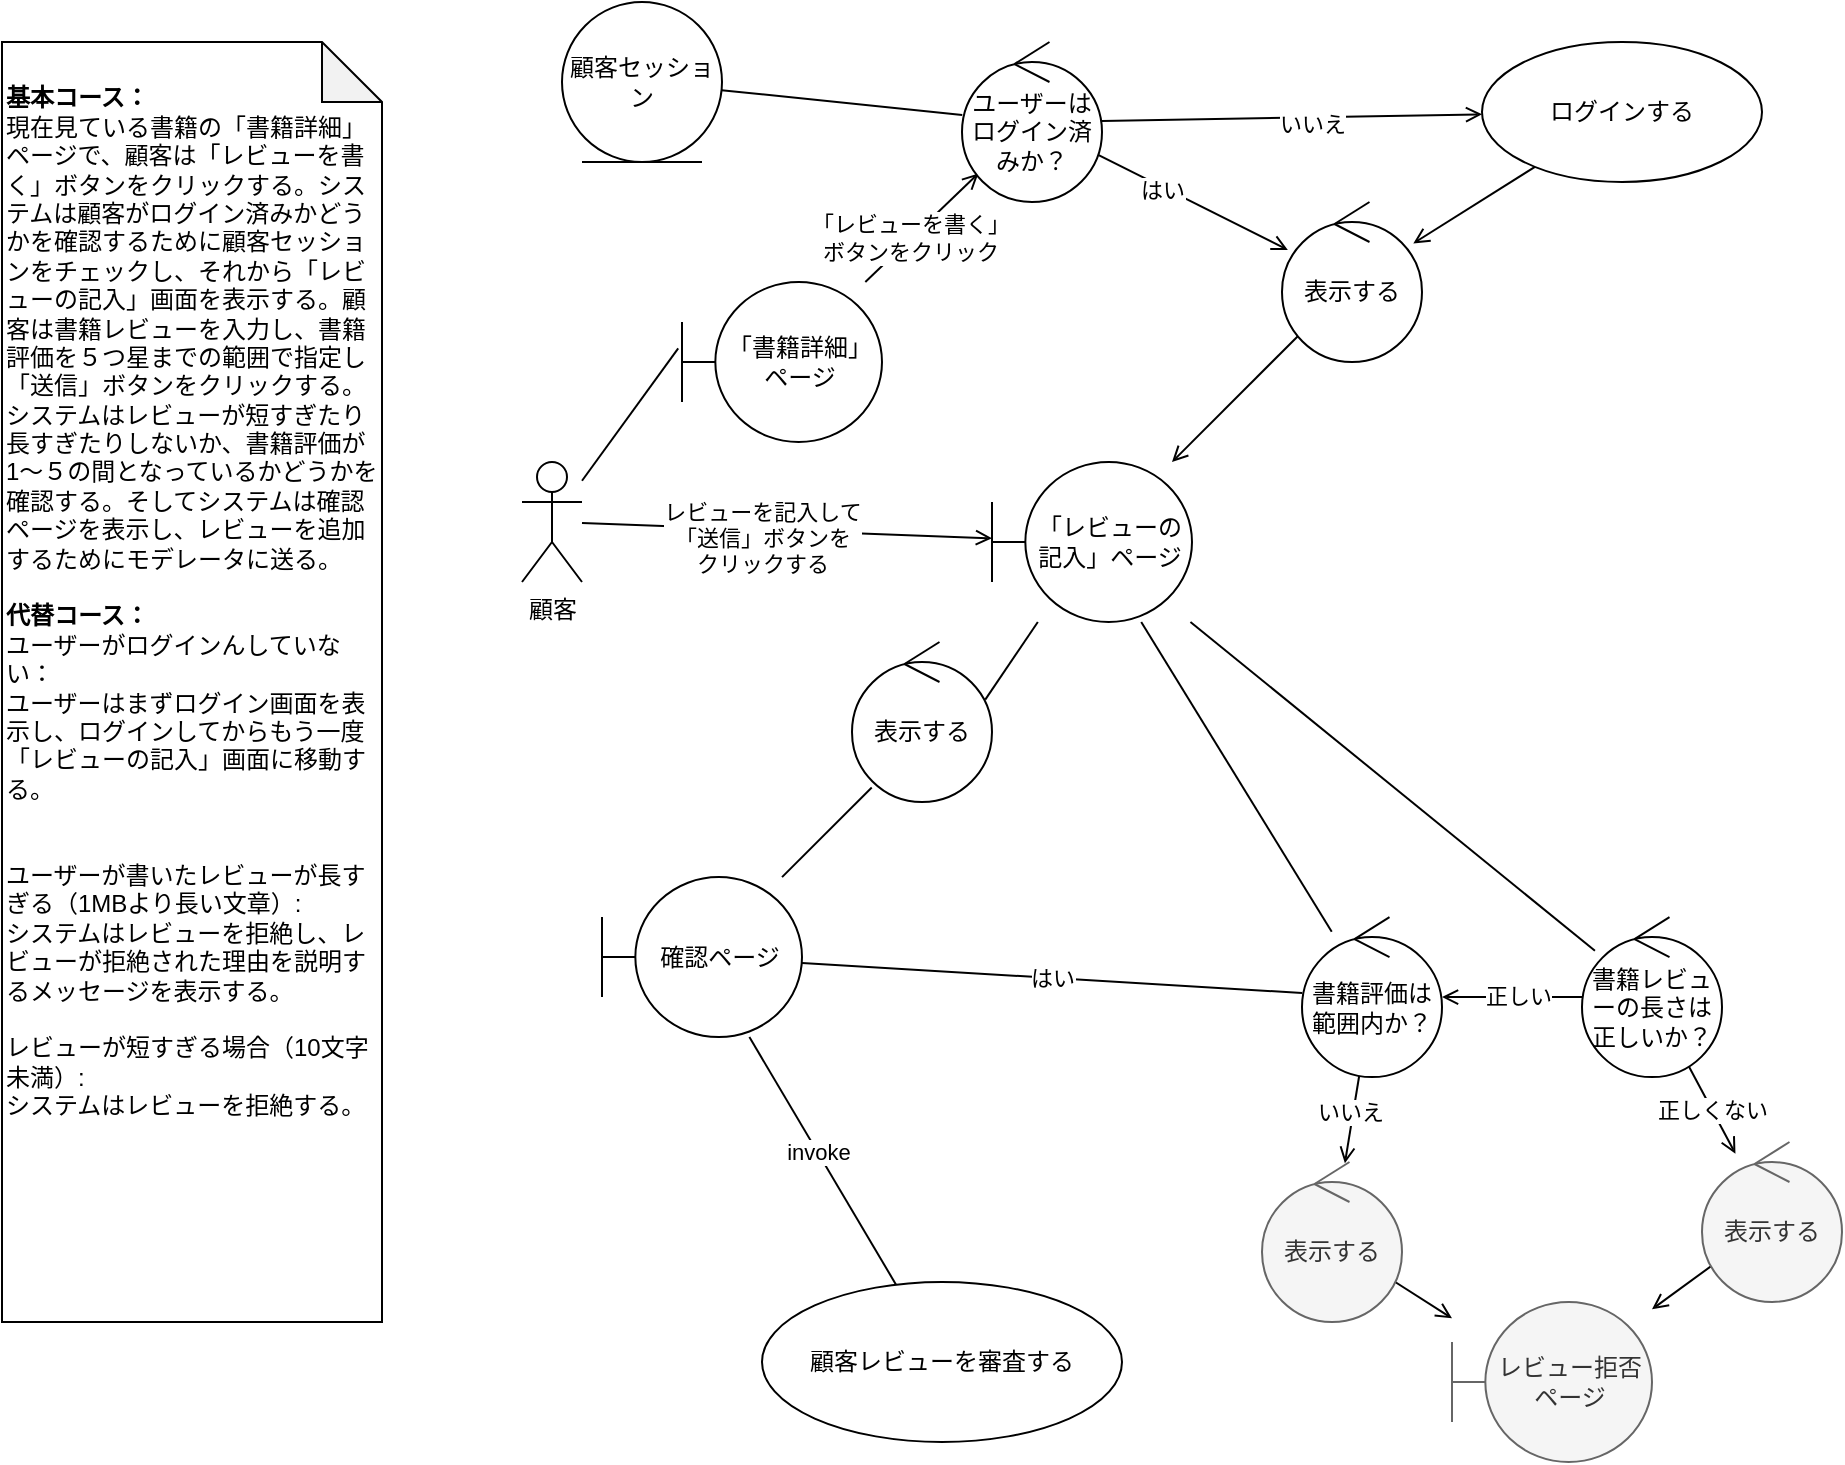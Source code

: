<mxfile version="16.6.4" type="github">
  <diagram id="DGkYznJSPutk3NiBNSYJ" name="Page-1">
    <mxGraphModel dx="1118" dy="937" grid="1" gridSize="10" guides="1" tooltips="1" connect="1" arrows="1" fold="1" page="1" pageScale="1" pageWidth="1169" pageHeight="827" math="0" shadow="0">
      <root>
        <mxCell id="0" />
        <mxCell id="1" parent="0" />
        <mxCell id="HRKtO4Kyq1DwwRxE1as--1" value="&lt;b&gt;&lt;br&gt;基本コース：&lt;/b&gt;&lt;br&gt;現在見ている書籍の「書籍詳細」ページで、顧客は「レビューを書く」ボタンをクリックする。システムは顧客がログイン済みかどうかを確認するために顧客セッションをチェックし、それから「レビューの記入」画面を表示する。顧客は書籍レビューを入力し、書籍評価を５つ星までの範囲で指定し「送信」ボタンをクリックする。システムはレビューが短すぎたり長すぎたりしないか、書籍評価が1〜５の間となっているかどうかを確認する。そしてシステムは確認ページを表示し、レビューを追加するためにモデレータに送る。&lt;br&gt;&lt;br&gt;&lt;b&gt;代替コース：&lt;br&gt;&lt;/b&gt;ユーザーがログインんしていない：&lt;br&gt;ユーザーはまずログイン画面を表示し、ログインしてからもう一度「レビューの記入」画面に移動する。&lt;br&gt;&lt;br&gt;&lt;br&gt;ユーザーが書いたレビューが長すぎる（1MBより長い文章）:&lt;br&gt;システムはレビューを拒絶し、レビューが拒絶された理由を説明するメッセージを表示する。&lt;br&gt;&lt;br&gt;レビューが短すぎる場合（10文字未満）:&lt;br&gt;システムはレビューを拒絶する。" style="shape=note;whiteSpace=wrap;html=1;backgroundOutline=1;darkOpacity=0.05;align=left;verticalAlign=top;" parent="1" vertex="1">
          <mxGeometry x="50" y="80" width="190" height="640" as="geometry" />
        </mxCell>
        <mxCell id="HRKtO4Kyq1DwwRxE1as--6" value="" style="rounded=0;orthogonalLoop=1;jettySize=auto;html=1;entryX=-0.019;entryY=0.415;entryDx=0;entryDy=0;entryPerimeter=0;endArrow=none;endFill=0;" parent="1" source="HRKtO4Kyq1DwwRxE1as--2" target="uWYxpY_xJqgRA1MKXE2g-11" edge="1">
          <mxGeometry relative="1" as="geometry" />
        </mxCell>
        <mxCell id="uWYxpY_xJqgRA1MKXE2g-15" value="" style="edgeStyle=none;rounded=0;orthogonalLoop=1;jettySize=auto;html=1;endArrow=open;endFill=0;" parent="1" source="HRKtO4Kyq1DwwRxE1as--2" target="HRKtO4Kyq1DwwRxE1as--5" edge="1">
          <mxGeometry relative="1" as="geometry" />
        </mxCell>
        <mxCell id="uWYxpY_xJqgRA1MKXE2g-23" value="レビューを記入して&lt;br&gt;「送信」ボタンを&lt;br&gt;クリックする" style="edgeLabel;html=1;align=center;verticalAlign=middle;resizable=0;points=[];" parent="uWYxpY_xJqgRA1MKXE2g-15" vertex="1" connectable="0">
          <mxGeometry x="-0.126" y="-4" relative="1" as="geometry">
            <mxPoint as="offset" />
          </mxGeometry>
        </mxCell>
        <mxCell id="HRKtO4Kyq1DwwRxE1as--2" value="顧客" style="shape=umlActor;verticalLabelPosition=bottom;verticalAlign=top;html=1;" parent="1" vertex="1">
          <mxGeometry x="310" y="290" width="30" height="60" as="geometry" />
        </mxCell>
        <mxCell id="uWYxpY_xJqgRA1MKXE2g-4" value="" style="edgeStyle=none;rounded=0;orthogonalLoop=1;jettySize=auto;html=1;endArrow=none;endFill=0;" parent="1" source="HRKtO4Kyq1DwwRxE1as--5" target="uWYxpY_xJqgRA1MKXE2g-3" edge="1">
          <mxGeometry relative="1" as="geometry" />
        </mxCell>
        <mxCell id="uWYxpY_xJqgRA1MKXE2g-18" value="" style="edgeStyle=none;rounded=0;orthogonalLoop=1;jettySize=auto;html=1;endArrow=none;endFill=0;" parent="1" source="HRKtO4Kyq1DwwRxE1as--5" target="uWYxpY_xJqgRA1MKXE2g-7" edge="1">
          <mxGeometry relative="1" as="geometry" />
        </mxCell>
        <mxCell id="uWYxpY_xJqgRA1MKXE2g-25" value="" style="edgeStyle=none;rounded=0;orthogonalLoop=1;jettySize=auto;html=1;endArrow=none;endFill=0;entryX=0.952;entryY=0.36;entryDx=0;entryDy=0;entryPerimeter=0;" parent="1" source="HRKtO4Kyq1DwwRxE1as--5" target="uWYxpY_xJqgRA1MKXE2g-26" edge="1">
          <mxGeometry relative="1" as="geometry" />
        </mxCell>
        <mxCell id="HRKtO4Kyq1DwwRxE1as--5" value="「レビューの記入」ページ" style="shape=umlBoundary;whiteSpace=wrap;html=1;" parent="1" vertex="1">
          <mxGeometry x="545" y="290" width="100" height="80" as="geometry" />
        </mxCell>
        <mxCell id="uWYxpY_xJqgRA1MKXE2g-28" value="はい" style="edgeStyle=none;rounded=0;orthogonalLoop=1;jettySize=auto;html=1;endArrow=none;endFill=0;" parent="1" source="uWYxpY_xJqgRA1MKXE2g-3" target="uWYxpY_xJqgRA1MKXE2g-24" edge="1">
          <mxGeometry relative="1" as="geometry" />
        </mxCell>
        <mxCell id="uWYxpY_xJqgRA1MKXE2g-47" value="" style="edgeStyle=none;rounded=0;orthogonalLoop=1;jettySize=auto;html=1;endArrow=open;endFill=0;" parent="1" source="uWYxpY_xJqgRA1MKXE2g-3" target="uWYxpY_xJqgRA1MKXE2g-46" edge="1">
          <mxGeometry relative="1" as="geometry" />
        </mxCell>
        <mxCell id="uWYxpY_xJqgRA1MKXE2g-49" value="いいえ" style="edgeLabel;html=1;align=center;verticalAlign=middle;resizable=0;points=[];" parent="uWYxpY_xJqgRA1MKXE2g-47" vertex="1" connectable="0">
          <mxGeometry x="-0.166" y="-2" relative="1" as="geometry">
            <mxPoint as="offset" />
          </mxGeometry>
        </mxCell>
        <mxCell id="uWYxpY_xJqgRA1MKXE2g-3" value="書籍評価は範囲内か？" style="ellipse;shape=umlControl;whiteSpace=wrap;html=1;" parent="1" vertex="1">
          <mxGeometry x="700" y="517.55" width="70" height="80" as="geometry" />
        </mxCell>
        <mxCell id="uWYxpY_xJqgRA1MKXE2g-19" value="" style="edgeStyle=none;rounded=0;orthogonalLoop=1;jettySize=auto;html=1;endArrow=open;endFill=0;" parent="1" source="uWYxpY_xJqgRA1MKXE2g-7" target="uWYxpY_xJqgRA1MKXE2g-3" edge="1">
          <mxGeometry relative="1" as="geometry" />
        </mxCell>
        <mxCell id="uWYxpY_xJqgRA1MKXE2g-20" value="正しい" style="edgeLabel;html=1;align=center;verticalAlign=middle;resizable=0;points=[];" parent="uWYxpY_xJqgRA1MKXE2g-19" vertex="1" connectable="0">
          <mxGeometry x="-0.077" y="-1" relative="1" as="geometry">
            <mxPoint as="offset" />
          </mxGeometry>
        </mxCell>
        <mxCell id="uWYxpY_xJqgRA1MKXE2g-21" value="正しくない" style="edgeStyle=none;rounded=0;orthogonalLoop=1;jettySize=auto;html=1;endArrow=open;endFill=0;" parent="1" source="uWYxpY_xJqgRA1MKXE2g-7" target="uWYxpY_xJqgRA1MKXE2g-10" edge="1">
          <mxGeometry relative="1" as="geometry" />
        </mxCell>
        <mxCell id="uWYxpY_xJqgRA1MKXE2g-7" value="書籍レビューの長さは正しいか？" style="ellipse;shape=umlControl;whiteSpace=wrap;html=1;" parent="1" vertex="1">
          <mxGeometry x="840" y="517.55" width="70" height="80" as="geometry" />
        </mxCell>
        <mxCell id="uWYxpY_xJqgRA1MKXE2g-44" value="" style="edgeStyle=none;rounded=0;orthogonalLoop=1;jettySize=auto;html=1;endArrow=open;endFill=0;" parent="1" source="uWYxpY_xJqgRA1MKXE2g-10" target="uWYxpY_xJqgRA1MKXE2g-43" edge="1">
          <mxGeometry relative="1" as="geometry" />
        </mxCell>
        <mxCell id="uWYxpY_xJqgRA1MKXE2g-10" value="表示する" style="ellipse;shape=umlControl;whiteSpace=wrap;html=1;fillColor=#f5f5f5;fontColor=#333333;strokeColor=#666666;" parent="1" vertex="1">
          <mxGeometry x="900" y="630" width="70" height="80" as="geometry" />
        </mxCell>
        <mxCell id="uWYxpY_xJqgRA1MKXE2g-35" value="" style="edgeStyle=none;rounded=0;orthogonalLoop=1;jettySize=auto;html=1;endArrow=open;endFill=0;" parent="1" source="uWYxpY_xJqgRA1MKXE2g-11" target="uWYxpY_xJqgRA1MKXE2g-34" edge="1">
          <mxGeometry relative="1" as="geometry" />
        </mxCell>
        <mxCell id="PSc_w-1zMndHy9rVGHi8-1" value="「レビューを書く」&lt;br&gt;ボタンをクリック" style="edgeLabel;html=1;align=center;verticalAlign=middle;resizable=0;points=[];" vertex="1" connectable="0" parent="uWYxpY_xJqgRA1MKXE2g-35">
          <mxGeometry x="-0.203" y="1" relative="1" as="geometry">
            <mxPoint as="offset" />
          </mxGeometry>
        </mxCell>
        <mxCell id="uWYxpY_xJqgRA1MKXE2g-11" value="「書籍詳細」ページ" style="shape=umlBoundary;whiteSpace=wrap;html=1;" parent="1" vertex="1">
          <mxGeometry x="390" y="200" width="100" height="80" as="geometry" />
        </mxCell>
        <mxCell id="uWYxpY_xJqgRA1MKXE2g-14" value="" style="edgeStyle=none;rounded=0;orthogonalLoop=1;jettySize=auto;html=1;endArrow=open;endFill=0;" parent="1" source="uWYxpY_xJqgRA1MKXE2g-12" target="HRKtO4Kyq1DwwRxE1as--5" edge="1">
          <mxGeometry relative="1" as="geometry" />
        </mxCell>
        <mxCell id="uWYxpY_xJqgRA1MKXE2g-12" value="表示する" style="ellipse;shape=umlControl;whiteSpace=wrap;html=1;" parent="1" vertex="1">
          <mxGeometry x="690" y="160" width="70" height="80" as="geometry" />
        </mxCell>
        <mxCell id="uWYxpY_xJqgRA1MKXE2g-31" value="" style="edgeStyle=none;rounded=0;orthogonalLoop=1;jettySize=auto;html=1;endArrow=none;endFill=0;" parent="1" source="uWYxpY_xJqgRA1MKXE2g-24" target="uWYxpY_xJqgRA1MKXE2g-30" edge="1">
          <mxGeometry relative="1" as="geometry" />
        </mxCell>
        <mxCell id="uWYxpY_xJqgRA1MKXE2g-32" value="invoke" style="edgeLabel;html=1;align=center;verticalAlign=middle;resizable=0;points=[];" parent="uWYxpY_xJqgRA1MKXE2g-31" vertex="1" connectable="0">
          <mxGeometry x="-0.079" relative="1" as="geometry">
            <mxPoint as="offset" />
          </mxGeometry>
        </mxCell>
        <mxCell id="uWYxpY_xJqgRA1MKXE2g-24" value="確認ページ" style="shape=umlBoundary;whiteSpace=wrap;html=1;" parent="1" vertex="1">
          <mxGeometry x="350" y="497.55" width="100" height="80" as="geometry" />
        </mxCell>
        <mxCell id="uWYxpY_xJqgRA1MKXE2g-27" value="" style="edgeStyle=none;rounded=0;orthogonalLoop=1;jettySize=auto;html=1;endArrow=none;endFill=0;exitX=0.141;exitY=0.909;exitDx=0;exitDy=0;exitPerimeter=0;" parent="1" source="uWYxpY_xJqgRA1MKXE2g-26" target="uWYxpY_xJqgRA1MKXE2g-24" edge="1">
          <mxGeometry relative="1" as="geometry">
            <mxPoint x="551.738" y="479.997" as="sourcePoint" />
          </mxGeometry>
        </mxCell>
        <mxCell id="uWYxpY_xJqgRA1MKXE2g-26" value="表示する" style="ellipse;shape=umlControl;whiteSpace=wrap;html=1;" parent="1" vertex="1">
          <mxGeometry x="475" y="380" width="70" height="80" as="geometry" />
        </mxCell>
        <mxCell id="uWYxpY_xJqgRA1MKXE2g-30" value="顧客レビューを審査する" style="ellipse;whiteSpace=wrap;html=1;" parent="1" vertex="1">
          <mxGeometry x="430" y="700" width="180" height="80" as="geometry" />
        </mxCell>
        <mxCell id="uWYxpY_xJqgRA1MKXE2g-33" value="顧客セッション" style="ellipse;shape=umlEntity;whiteSpace=wrap;html=1;" parent="1" vertex="1">
          <mxGeometry x="330" y="60" width="80" height="80" as="geometry" />
        </mxCell>
        <mxCell id="uWYxpY_xJqgRA1MKXE2g-36" value="" style="edgeStyle=none;rounded=0;orthogonalLoop=1;jettySize=auto;html=1;endArrow=none;endFill=0;" parent="1" source="uWYxpY_xJqgRA1MKXE2g-34" target="uWYxpY_xJqgRA1MKXE2g-33" edge="1">
          <mxGeometry relative="1" as="geometry" />
        </mxCell>
        <mxCell id="uWYxpY_xJqgRA1MKXE2g-38" value="" style="edgeStyle=none;rounded=0;orthogonalLoop=1;jettySize=auto;html=1;endArrow=open;endFill=0;" parent="1" source="uWYxpY_xJqgRA1MKXE2g-34" target="uWYxpY_xJqgRA1MKXE2g-37" edge="1">
          <mxGeometry relative="1" as="geometry" />
        </mxCell>
        <mxCell id="uWYxpY_xJqgRA1MKXE2g-40" value="いいえ" style="edgeLabel;html=1;align=center;verticalAlign=middle;resizable=0;points=[];" parent="uWYxpY_xJqgRA1MKXE2g-38" vertex="1" connectable="0">
          <mxGeometry x="0.1" y="-3" relative="1" as="geometry">
            <mxPoint as="offset" />
          </mxGeometry>
        </mxCell>
        <mxCell id="uWYxpY_xJqgRA1MKXE2g-41" value="" style="edgeStyle=none;rounded=0;orthogonalLoop=1;jettySize=auto;html=1;endArrow=open;endFill=0;" parent="1" source="uWYxpY_xJqgRA1MKXE2g-34" target="uWYxpY_xJqgRA1MKXE2g-12" edge="1">
          <mxGeometry relative="1" as="geometry" />
        </mxCell>
        <mxCell id="uWYxpY_xJqgRA1MKXE2g-42" value="はい" style="edgeLabel;html=1;align=center;verticalAlign=middle;resizable=0;points=[];" parent="uWYxpY_xJqgRA1MKXE2g-41" vertex="1" connectable="0">
          <mxGeometry x="-0.303" y="-1" relative="1" as="geometry">
            <mxPoint as="offset" />
          </mxGeometry>
        </mxCell>
        <mxCell id="uWYxpY_xJqgRA1MKXE2g-34" value="ユーザーはログイン済みか？" style="ellipse;shape=umlControl;whiteSpace=wrap;html=1;" parent="1" vertex="1">
          <mxGeometry x="530" y="80" width="70" height="80" as="geometry" />
        </mxCell>
        <mxCell id="uWYxpY_xJqgRA1MKXE2g-39" value="" style="edgeStyle=none;rounded=0;orthogonalLoop=1;jettySize=auto;html=1;endArrow=open;endFill=0;" parent="1" source="uWYxpY_xJqgRA1MKXE2g-37" target="uWYxpY_xJqgRA1MKXE2g-12" edge="1">
          <mxGeometry relative="1" as="geometry" />
        </mxCell>
        <mxCell id="uWYxpY_xJqgRA1MKXE2g-37" value="ログインする" style="ellipse;whiteSpace=wrap;html=1;" parent="1" vertex="1">
          <mxGeometry x="790" y="80" width="140" height="70" as="geometry" />
        </mxCell>
        <mxCell id="uWYxpY_xJqgRA1MKXE2g-43" value="レビュー拒否ページ" style="shape=umlBoundary;whiteSpace=wrap;html=1;fillColor=#f5f5f5;fontColor=#333333;strokeColor=#666666;" parent="1" vertex="1">
          <mxGeometry x="775" y="710" width="100" height="80" as="geometry" />
        </mxCell>
        <mxCell id="uWYxpY_xJqgRA1MKXE2g-48" value="" style="edgeStyle=none;rounded=0;orthogonalLoop=1;jettySize=auto;html=1;endArrow=open;endFill=0;" parent="1" source="uWYxpY_xJqgRA1MKXE2g-46" target="uWYxpY_xJqgRA1MKXE2g-43" edge="1">
          <mxGeometry relative="1" as="geometry" />
        </mxCell>
        <mxCell id="uWYxpY_xJqgRA1MKXE2g-46" value="表示する" style="ellipse;shape=umlControl;whiteSpace=wrap;html=1;fillColor=#f5f5f5;fontColor=#333333;strokeColor=#666666;" parent="1" vertex="1">
          <mxGeometry x="680" y="640" width="70" height="80" as="geometry" />
        </mxCell>
      </root>
    </mxGraphModel>
  </diagram>
</mxfile>
